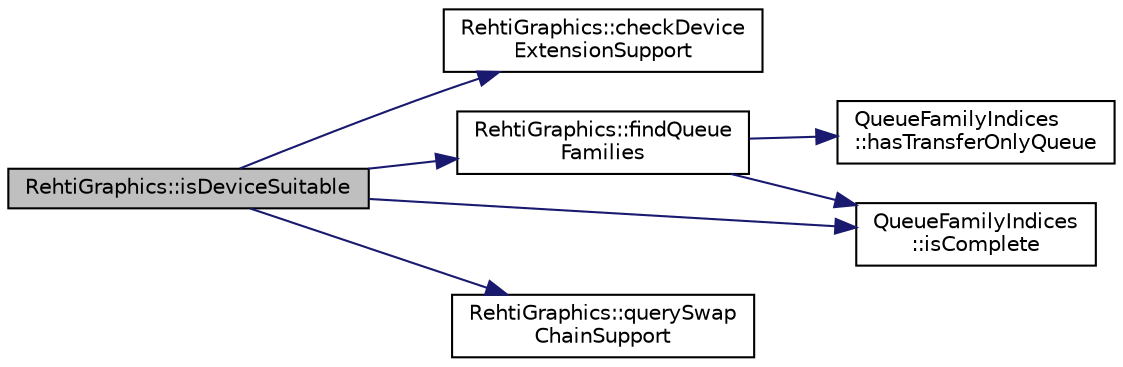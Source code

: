 digraph "RehtiGraphics::isDeviceSuitable"
{
 // LATEX_PDF_SIZE
  edge [fontname="Helvetica",fontsize="10",labelfontname="Helvetica",labelfontsize="10"];
  node [fontname="Helvetica",fontsize="10",shape=record];
  rankdir="LR";
  Node1 [label="RehtiGraphics::isDeviceSuitable",height=0.2,width=0.4,color="black", fillcolor="grey75", style="filled", fontcolor="black",tooltip="Checks whether the given device supports the required features."];
  Node1 -> Node2 [color="midnightblue",fontsize="10",style="solid",fontname="Helvetica"];
  Node2 [label="RehtiGraphics::checkDevice\lExtensionSupport",height=0.2,width=0.4,color="black", fillcolor="white", style="filled",URL="$classRehtiGraphics.html#a214e3327349d6861ef4b206374c9fe02",tooltip="Checks whether the given device supports the required extensions."];
  Node1 -> Node3 [color="midnightblue",fontsize="10",style="solid",fontname="Helvetica"];
  Node3 [label="RehtiGraphics::findQueue\lFamilies",height=0.2,width=0.4,color="black", fillcolor="white", style="filled",URL="$classRehtiGraphics.html#a4153cb9e66212ea84f6e702fc1a331fc",tooltip="Looks for queue families."];
  Node3 -> Node4 [color="midnightblue",fontsize="10",style="solid",fontname="Helvetica"];
  Node4 [label="QueueFamilyIndices\l::hasTransferOnlyQueue",height=0.2,width=0.4,color="black", fillcolor="white", style="filled",URL="$structQueueFamilyIndices.html#a9ea89d103d736bcfbfde0cb19d973e4a",tooltip=" "];
  Node3 -> Node5 [color="midnightblue",fontsize="10",style="solid",fontname="Helvetica"];
  Node5 [label="QueueFamilyIndices\l::isComplete",height=0.2,width=0.4,color="black", fillcolor="white", style="filled",URL="$structQueueFamilyIndices.html#a652cdfabe4719ae21a701e77d57e7899",tooltip=" "];
  Node1 -> Node5 [color="midnightblue",fontsize="10",style="solid",fontname="Helvetica"];
  Node1 -> Node6 [color="midnightblue",fontsize="10",style="solid",fontname="Helvetica"];
  Node6 [label="RehtiGraphics::querySwap\lChainSupport",height=0.2,width=0.4,color="black", fillcolor="white", style="filled",URL="$classRehtiGraphics.html#a24a0247a5de37828a58de2cc93f27fb0",tooltip="Looks for swapchain support."];
}
